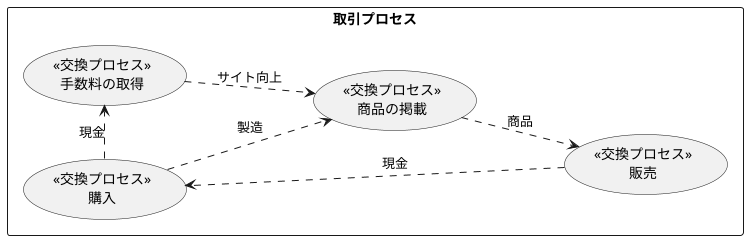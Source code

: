 @startuml
left to right direction
skinparam packageStyle rectangle

rectangle 取引プロセス {
  (<<交換プロセス>>\n販売) ..> (<<交換プロセス>>\n購入) : 現金
  (<<交換プロセス>>\n購入) ..> (<<交換プロセス>>\n商品の掲載) : 製造
  (<<交換プロセス>>\n購入) .> (<<交換プロセス>>\n手数料の取得): 現金
  (<<交換プロセス>>\n手数料の取得) ..> (<<交換プロセス>>\n商品の掲載): サイト向上
  (<<交換プロセス>>\n商品の掲載) ..> (<<交換プロセス>>\n販売) : 商品

}
@enduml
